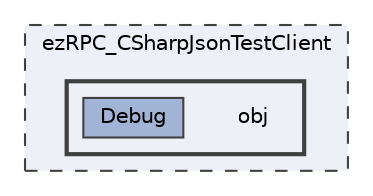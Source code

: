 digraph "C:/Dev/ezRPC/ezRPC_CSharpJsonTestClient/obj"
{
 // LATEX_PDF_SIZE
  bgcolor="transparent";
  edge [fontname=Helvetica,fontsize=10,labelfontname=Helvetica,labelfontsize=10];
  node [fontname=Helvetica,fontsize=10,shape=box,height=0.2,width=0.4];
  compound=true
  subgraph clusterdir_e485a1782eedd82c479bf44a53593787 {
    graph [ bgcolor="#edf0f7", pencolor="grey25", label="ezRPC_CSharpJsonTestClient", fontname=Helvetica,fontsize=10 style="filled,dashed", URL="dir_e485a1782eedd82c479bf44a53593787.html",tooltip=""]
  subgraph clusterdir_a93be8e891d3ae7e4b3382f989ba9ed6 {
    graph [ bgcolor="#edf0f7", pencolor="grey25", label="", fontname=Helvetica,fontsize=10 style="filled,bold", URL="dir_a93be8e891d3ae7e4b3382f989ba9ed6.html",tooltip=""]
    dir_a93be8e891d3ae7e4b3382f989ba9ed6 [shape=plaintext, label="obj"];
  dir_8ade134eb83cd0f91ad7301efcc80301 [label="Debug", fillcolor="#a2b4d6", color="grey25", style="filled", URL="dir_8ade134eb83cd0f91ad7301efcc80301.html",tooltip=""];
  }
  }
}
